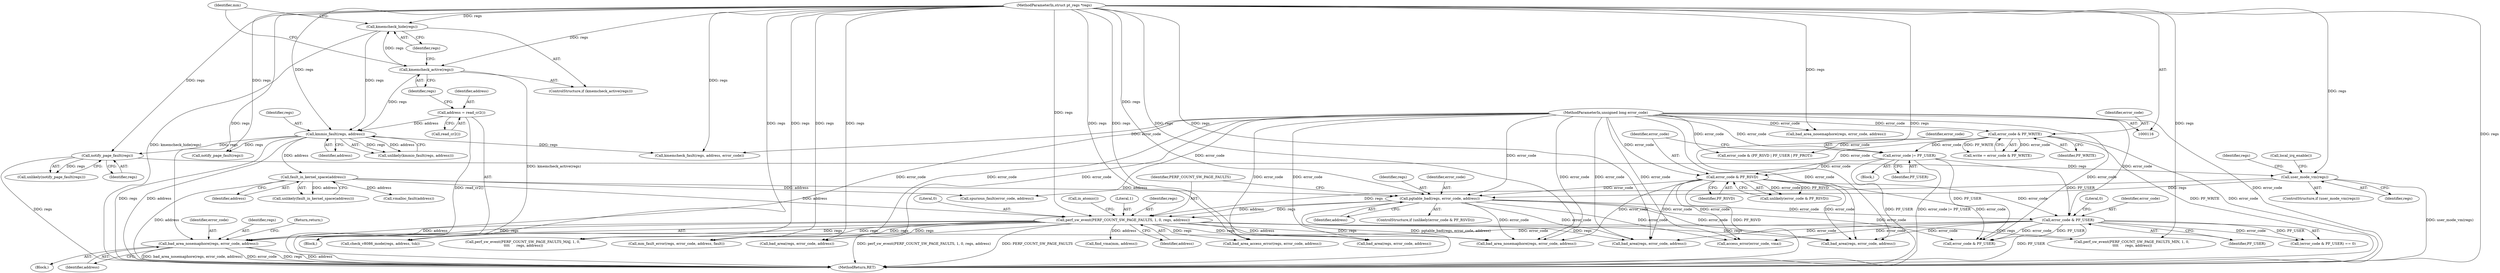 digraph "0_linux_a8b0ca17b80e92faab46ee7179ba9e99ccb61233_52@pointer" {
"1000281" [label="(Call,bad_area_nosemaphore(regs, error_code, address))"];
"1000241" [label="(Call,perf_sw_event(PERF_COUNT_SW_PAGE_FAULTS, 1, 0, regs, address))"];
"1000216" [label="(Call,user_mode_vm(regs))"];
"1000212" [label="(Call,notify_page_fault(regs))"];
"1000165" [label="(Call,kmmio_fault(regs, address))"];
"1000156" [label="(Call,kmemcheck_hide(regs))"];
"1000154" [label="(Call,kmemcheck_active(regs))"];
"1000117" [label="(MethodParameterIn,struct pt_regs *regs)"];
"1000150" [label="(Call,address = read_cr2())"];
"1000237" [label="(Call,pgtable_bad(regs, error_code, address))"];
"1000234" [label="(Call,error_code & PF_RSVD)"];
"1000220" [label="(Call,error_code |= PF_USER)"];
"1000128" [label="(Call,error_code & PF_WRITE)"];
"1000118" [label="(MethodParameterIn,unsigned long error_code)"];
"1000171" [label="(Call,fault_in_kernel_space(address))"];
"1000271" [label="(Call,error_code & PF_USER)"];
"1000150" [label="(Call,address = read_cr2())"];
"1000238" [label="(Identifier,regs)"];
"1000234" [label="(Call,error_code & PF_RSVD)"];
"1000283" [label="(Identifier,error_code)"];
"1000250" [label="(Call,in_atomic())"];
"1000452" [label="(MethodReturn,RET)"];
"1000171" [label="(Call,fault_in_kernel_space(address))"];
"1000305" [label="(Call,bad_area(regs, error_code, address))"];
"1000176" [label="(Call,error_code & (PF_RSVD | PF_USER | PF_PROT))"];
"1000151" [label="(Identifier,address)"];
"1000211" [label="(Call,unlikely(notify_page_fault(regs)))"];
"1000126" [label="(Call,write = error_code & PF_WRITE)"];
"1000153" [label="(ControlStructure,if (kmemcheck_active(regs)))"];
"1000167" [label="(Identifier,address)"];
"1000202" [label="(Call,notify_page_fault(regs))"];
"1000375" [label="(Call,bad_area_access_error(regs, error_code, address))"];
"1000273" [label="(Identifier,PF_USER)"];
"1000219" [label="(Call,local_irq_enable())"];
"1000213" [label="(Identifier,regs)"];
"1000443" [label="(Call,check_v8086_mode(regs, address, tsk))"];
"1000156" [label="(Call,kmemcheck_hide(regs))"];
"1000129" [label="(Identifier,error_code)"];
"1000327" [label="(Call,bad_area(regs, error_code, address))"];
"1000165" [label="(Call,kmmio_fault(regs, address))"];
"1000164" [label="(Call,unlikely(kmmio_fault(regs, address)))"];
"1000197" [label="(Call,spurious_fault(error_code, address))"];
"1000233" [label="(Call,unlikely(error_code & PF_RSVD))"];
"1000152" [label="(Call,read_cr2())"];
"1000254" [label="(Call,bad_area_nosemaphore(regs, error_code, address))"];
"1000241" [label="(Call,perf_sw_event(PERF_COUNT_SW_PAGE_FAULTS, 1, 0, regs, address))"];
"1000274" [label="(Literal,0)"];
"1000232" [label="(ControlStructure,if (unlikely(error_code & PF_RSVD)))"];
"1000118" [label="(MethodParameterIn,unsigned long error_code)"];
"1000119" [label="(Block,)"];
"1000243" [label="(Literal,1)"];
"1000396" [label="(Call,mm_fault_error(regs, error_code, address, fault))"];
"1000212" [label="(Call,notify_page_fault(regs))"];
"1000282" [label="(Identifier,regs)"];
"1000157" [label="(Identifier,regs)"];
"1000218" [label="(Block,)"];
"1000216" [label="(Call,user_mode_vm(regs))"];
"1000228" [label="(Identifier,regs)"];
"1000270" [label="(Call,(error_code & PF_USER) == 0)"];
"1000242" [label="(Identifier,PERF_COUNT_SW_PAGE_FAULTS)"];
"1000272" [label="(Identifier,error_code)"];
"1000284" [label="(Identifier,address)"];
"1000161" [label="(Identifier,mm)"];
"1000170" [label="(Call,unlikely(fault_in_kernel_space(address)))"];
"1000186" [label="(Call,vmalloc_fault(address))"];
"1000371" [label="(Call,access_error(error_code, vma))"];
"1000245" [label="(Identifier,regs)"];
"1000297" [label="(Call,find_vma(mm, address))"];
"1000191" [label="(Call,kmemcheck_fault(regs, address, error_code))"];
"1000166" [label="(Identifier,regs)"];
"1000363" [label="(Call,bad_area(regs, error_code, address))"];
"1000221" [label="(Identifier,error_code)"];
"1000416" [label="(Call,perf_sw_event(PERF_COUNT_SW_PAGE_FAULTS_MAJ, 1, 0,\n \t\t\t\t      regs, address))"];
"1000155" [label="(Identifier,regs)"];
"1000128" [label="(Call,error_code & PF_WRITE)"];
"1000352" [label="(Call,bad_area(regs, error_code, address))"];
"1000220" [label="(Call,error_code |= PF_USER)"];
"1000222" [label="(Identifier,PF_USER)"];
"1000333" [label="(Call,error_code & PF_USER)"];
"1000271" [label="(Call,error_code & PF_USER)"];
"1000428" [label="(Call,perf_sw_event(PERF_COUNT_SW_PAGE_FAULTS_MIN, 1, 0,\n \t\t\t\t      regs, address))"];
"1000237" [label="(Call,pgtable_bad(regs, error_code, address))"];
"1000246" [label="(Identifier,address)"];
"1000240" [label="(Identifier,address)"];
"1000154" [label="(Call,kmemcheck_active(regs))"];
"1000172" [label="(Identifier,address)"];
"1000215" [label="(ControlStructure,if (user_mode_vm(regs)))"];
"1000236" [label="(Identifier,PF_RSVD)"];
"1000244" [label="(Literal,0)"];
"1000280" [label="(Block,)"];
"1000281" [label="(Call,bad_area_nosemaphore(regs, error_code, address))"];
"1000285" [label="(Return,return;)"];
"1000117" [label="(MethodParameterIn,struct pt_regs *regs)"];
"1000205" [label="(Call,bad_area_nosemaphore(regs, error_code, address))"];
"1000239" [label="(Identifier,error_code)"];
"1000217" [label="(Identifier,regs)"];
"1000235" [label="(Identifier,error_code)"];
"1000130" [label="(Identifier,PF_WRITE)"];
"1000281" -> "1000280"  [label="AST: "];
"1000281" -> "1000284"  [label="CFG: "];
"1000282" -> "1000281"  [label="AST: "];
"1000283" -> "1000281"  [label="AST: "];
"1000284" -> "1000281"  [label="AST: "];
"1000285" -> "1000281"  [label="CFG: "];
"1000281" -> "1000452"  [label="DDG: regs"];
"1000281" -> "1000452"  [label="DDG: address"];
"1000281" -> "1000452"  [label="DDG: bad_area_nosemaphore(regs, error_code, address)"];
"1000281" -> "1000452"  [label="DDG: error_code"];
"1000241" -> "1000281"  [label="DDG: regs"];
"1000241" -> "1000281"  [label="DDG: address"];
"1000117" -> "1000281"  [label="DDG: regs"];
"1000271" -> "1000281"  [label="DDG: error_code"];
"1000118" -> "1000281"  [label="DDG: error_code"];
"1000241" -> "1000119"  [label="AST: "];
"1000241" -> "1000246"  [label="CFG: "];
"1000242" -> "1000241"  [label="AST: "];
"1000243" -> "1000241"  [label="AST: "];
"1000244" -> "1000241"  [label="AST: "];
"1000245" -> "1000241"  [label="AST: "];
"1000246" -> "1000241"  [label="AST: "];
"1000250" -> "1000241"  [label="CFG: "];
"1000241" -> "1000452"  [label="DDG: PERF_COUNT_SW_PAGE_FAULTS"];
"1000241" -> "1000452"  [label="DDG: perf_sw_event(PERF_COUNT_SW_PAGE_FAULTS, 1, 0, regs, address)"];
"1000216" -> "1000241"  [label="DDG: regs"];
"1000237" -> "1000241"  [label="DDG: regs"];
"1000237" -> "1000241"  [label="DDG: address"];
"1000117" -> "1000241"  [label="DDG: regs"];
"1000171" -> "1000241"  [label="DDG: address"];
"1000241" -> "1000254"  [label="DDG: regs"];
"1000241" -> "1000254"  [label="DDG: address"];
"1000241" -> "1000297"  [label="DDG: address"];
"1000241" -> "1000305"  [label="DDG: regs"];
"1000241" -> "1000327"  [label="DDG: regs"];
"1000241" -> "1000352"  [label="DDG: regs"];
"1000241" -> "1000363"  [label="DDG: regs"];
"1000241" -> "1000375"  [label="DDG: regs"];
"1000241" -> "1000396"  [label="DDG: regs"];
"1000241" -> "1000416"  [label="DDG: regs"];
"1000241" -> "1000428"  [label="DDG: regs"];
"1000241" -> "1000443"  [label="DDG: regs"];
"1000216" -> "1000215"  [label="AST: "];
"1000216" -> "1000217"  [label="CFG: "];
"1000217" -> "1000216"  [label="AST: "];
"1000219" -> "1000216"  [label="CFG: "];
"1000228" -> "1000216"  [label="CFG: "];
"1000216" -> "1000452"  [label="DDG: user_mode_vm(regs)"];
"1000212" -> "1000216"  [label="DDG: regs"];
"1000117" -> "1000216"  [label="DDG: regs"];
"1000216" -> "1000237"  [label="DDG: regs"];
"1000212" -> "1000211"  [label="AST: "];
"1000212" -> "1000213"  [label="CFG: "];
"1000213" -> "1000212"  [label="AST: "];
"1000211" -> "1000212"  [label="CFG: "];
"1000212" -> "1000452"  [label="DDG: regs"];
"1000212" -> "1000211"  [label="DDG: regs"];
"1000165" -> "1000212"  [label="DDG: regs"];
"1000117" -> "1000212"  [label="DDG: regs"];
"1000165" -> "1000164"  [label="AST: "];
"1000165" -> "1000167"  [label="CFG: "];
"1000166" -> "1000165"  [label="AST: "];
"1000167" -> "1000165"  [label="AST: "];
"1000164" -> "1000165"  [label="CFG: "];
"1000165" -> "1000452"  [label="DDG: regs"];
"1000165" -> "1000452"  [label="DDG: address"];
"1000165" -> "1000164"  [label="DDG: regs"];
"1000165" -> "1000164"  [label="DDG: address"];
"1000156" -> "1000165"  [label="DDG: regs"];
"1000154" -> "1000165"  [label="DDG: regs"];
"1000117" -> "1000165"  [label="DDG: regs"];
"1000150" -> "1000165"  [label="DDG: address"];
"1000165" -> "1000171"  [label="DDG: address"];
"1000165" -> "1000191"  [label="DDG: regs"];
"1000165" -> "1000202"  [label="DDG: regs"];
"1000156" -> "1000153"  [label="AST: "];
"1000156" -> "1000157"  [label="CFG: "];
"1000157" -> "1000156"  [label="AST: "];
"1000161" -> "1000156"  [label="CFG: "];
"1000156" -> "1000452"  [label="DDG: kmemcheck_hide(regs)"];
"1000154" -> "1000156"  [label="DDG: regs"];
"1000117" -> "1000156"  [label="DDG: regs"];
"1000154" -> "1000153"  [label="AST: "];
"1000154" -> "1000155"  [label="CFG: "];
"1000155" -> "1000154"  [label="AST: "];
"1000157" -> "1000154"  [label="CFG: "];
"1000161" -> "1000154"  [label="CFG: "];
"1000154" -> "1000452"  [label="DDG: kmemcheck_active(regs)"];
"1000117" -> "1000154"  [label="DDG: regs"];
"1000117" -> "1000116"  [label="AST: "];
"1000117" -> "1000452"  [label="DDG: regs"];
"1000117" -> "1000191"  [label="DDG: regs"];
"1000117" -> "1000202"  [label="DDG: regs"];
"1000117" -> "1000205"  [label="DDG: regs"];
"1000117" -> "1000237"  [label="DDG: regs"];
"1000117" -> "1000254"  [label="DDG: regs"];
"1000117" -> "1000305"  [label="DDG: regs"];
"1000117" -> "1000327"  [label="DDG: regs"];
"1000117" -> "1000352"  [label="DDG: regs"];
"1000117" -> "1000363"  [label="DDG: regs"];
"1000117" -> "1000375"  [label="DDG: regs"];
"1000117" -> "1000396"  [label="DDG: regs"];
"1000117" -> "1000416"  [label="DDG: regs"];
"1000117" -> "1000428"  [label="DDG: regs"];
"1000117" -> "1000443"  [label="DDG: regs"];
"1000150" -> "1000119"  [label="AST: "];
"1000150" -> "1000152"  [label="CFG: "];
"1000151" -> "1000150"  [label="AST: "];
"1000152" -> "1000150"  [label="AST: "];
"1000155" -> "1000150"  [label="CFG: "];
"1000150" -> "1000452"  [label="DDG: read_cr2()"];
"1000237" -> "1000232"  [label="AST: "];
"1000237" -> "1000240"  [label="CFG: "];
"1000238" -> "1000237"  [label="AST: "];
"1000239" -> "1000237"  [label="AST: "];
"1000240" -> "1000237"  [label="AST: "];
"1000242" -> "1000237"  [label="CFG: "];
"1000237" -> "1000452"  [label="DDG: pgtable_bad(regs, error_code, address)"];
"1000234" -> "1000237"  [label="DDG: error_code"];
"1000118" -> "1000237"  [label="DDG: error_code"];
"1000171" -> "1000237"  [label="DDG: address"];
"1000237" -> "1000254"  [label="DDG: error_code"];
"1000237" -> "1000271"  [label="DDG: error_code"];
"1000237" -> "1000305"  [label="DDG: error_code"];
"1000237" -> "1000327"  [label="DDG: error_code"];
"1000237" -> "1000333"  [label="DDG: error_code"];
"1000237" -> "1000371"  [label="DDG: error_code"];
"1000234" -> "1000233"  [label="AST: "];
"1000234" -> "1000236"  [label="CFG: "];
"1000235" -> "1000234"  [label="AST: "];
"1000236" -> "1000234"  [label="AST: "];
"1000233" -> "1000234"  [label="CFG: "];
"1000234" -> "1000452"  [label="DDG: PF_RSVD"];
"1000234" -> "1000233"  [label="DDG: error_code"];
"1000234" -> "1000233"  [label="DDG: PF_RSVD"];
"1000220" -> "1000234"  [label="DDG: error_code"];
"1000128" -> "1000234"  [label="DDG: error_code"];
"1000118" -> "1000234"  [label="DDG: error_code"];
"1000234" -> "1000254"  [label="DDG: error_code"];
"1000234" -> "1000271"  [label="DDG: error_code"];
"1000234" -> "1000305"  [label="DDG: error_code"];
"1000234" -> "1000327"  [label="DDG: error_code"];
"1000234" -> "1000333"  [label="DDG: error_code"];
"1000234" -> "1000371"  [label="DDG: error_code"];
"1000220" -> "1000218"  [label="AST: "];
"1000220" -> "1000222"  [label="CFG: "];
"1000221" -> "1000220"  [label="AST: "];
"1000222" -> "1000220"  [label="AST: "];
"1000235" -> "1000220"  [label="CFG: "];
"1000220" -> "1000452"  [label="DDG: PF_USER"];
"1000220" -> "1000452"  [label="DDG: error_code |= PF_USER"];
"1000128" -> "1000220"  [label="DDG: error_code"];
"1000118" -> "1000220"  [label="DDG: error_code"];
"1000220" -> "1000271"  [label="DDG: PF_USER"];
"1000220" -> "1000333"  [label="DDG: PF_USER"];
"1000128" -> "1000126"  [label="AST: "];
"1000128" -> "1000130"  [label="CFG: "];
"1000129" -> "1000128"  [label="AST: "];
"1000130" -> "1000128"  [label="AST: "];
"1000126" -> "1000128"  [label="CFG: "];
"1000128" -> "1000452"  [label="DDG: PF_WRITE"];
"1000128" -> "1000452"  [label="DDG: error_code"];
"1000128" -> "1000126"  [label="DDG: error_code"];
"1000128" -> "1000126"  [label="DDG: PF_WRITE"];
"1000118" -> "1000128"  [label="DDG: error_code"];
"1000128" -> "1000176"  [label="DDG: error_code"];
"1000118" -> "1000116"  [label="AST: "];
"1000118" -> "1000452"  [label="DDG: error_code"];
"1000118" -> "1000176"  [label="DDG: error_code"];
"1000118" -> "1000191"  [label="DDG: error_code"];
"1000118" -> "1000197"  [label="DDG: error_code"];
"1000118" -> "1000205"  [label="DDG: error_code"];
"1000118" -> "1000254"  [label="DDG: error_code"];
"1000118" -> "1000271"  [label="DDG: error_code"];
"1000118" -> "1000305"  [label="DDG: error_code"];
"1000118" -> "1000327"  [label="DDG: error_code"];
"1000118" -> "1000333"  [label="DDG: error_code"];
"1000118" -> "1000352"  [label="DDG: error_code"];
"1000118" -> "1000363"  [label="DDG: error_code"];
"1000118" -> "1000371"  [label="DDG: error_code"];
"1000118" -> "1000375"  [label="DDG: error_code"];
"1000118" -> "1000396"  [label="DDG: error_code"];
"1000171" -> "1000170"  [label="AST: "];
"1000171" -> "1000172"  [label="CFG: "];
"1000172" -> "1000171"  [label="AST: "];
"1000170" -> "1000171"  [label="CFG: "];
"1000171" -> "1000452"  [label="DDG: address"];
"1000171" -> "1000170"  [label="DDG: address"];
"1000171" -> "1000186"  [label="DDG: address"];
"1000171" -> "1000197"  [label="DDG: address"];
"1000271" -> "1000270"  [label="AST: "];
"1000271" -> "1000273"  [label="CFG: "];
"1000272" -> "1000271"  [label="AST: "];
"1000273" -> "1000271"  [label="AST: "];
"1000274" -> "1000271"  [label="CFG: "];
"1000271" -> "1000452"  [label="DDG: PF_USER"];
"1000271" -> "1000270"  [label="DDG: error_code"];
"1000271" -> "1000270"  [label="DDG: PF_USER"];
"1000271" -> "1000305"  [label="DDG: error_code"];
"1000271" -> "1000327"  [label="DDG: error_code"];
"1000271" -> "1000333"  [label="DDG: error_code"];
"1000271" -> "1000333"  [label="DDG: PF_USER"];
"1000271" -> "1000371"  [label="DDG: error_code"];
}
